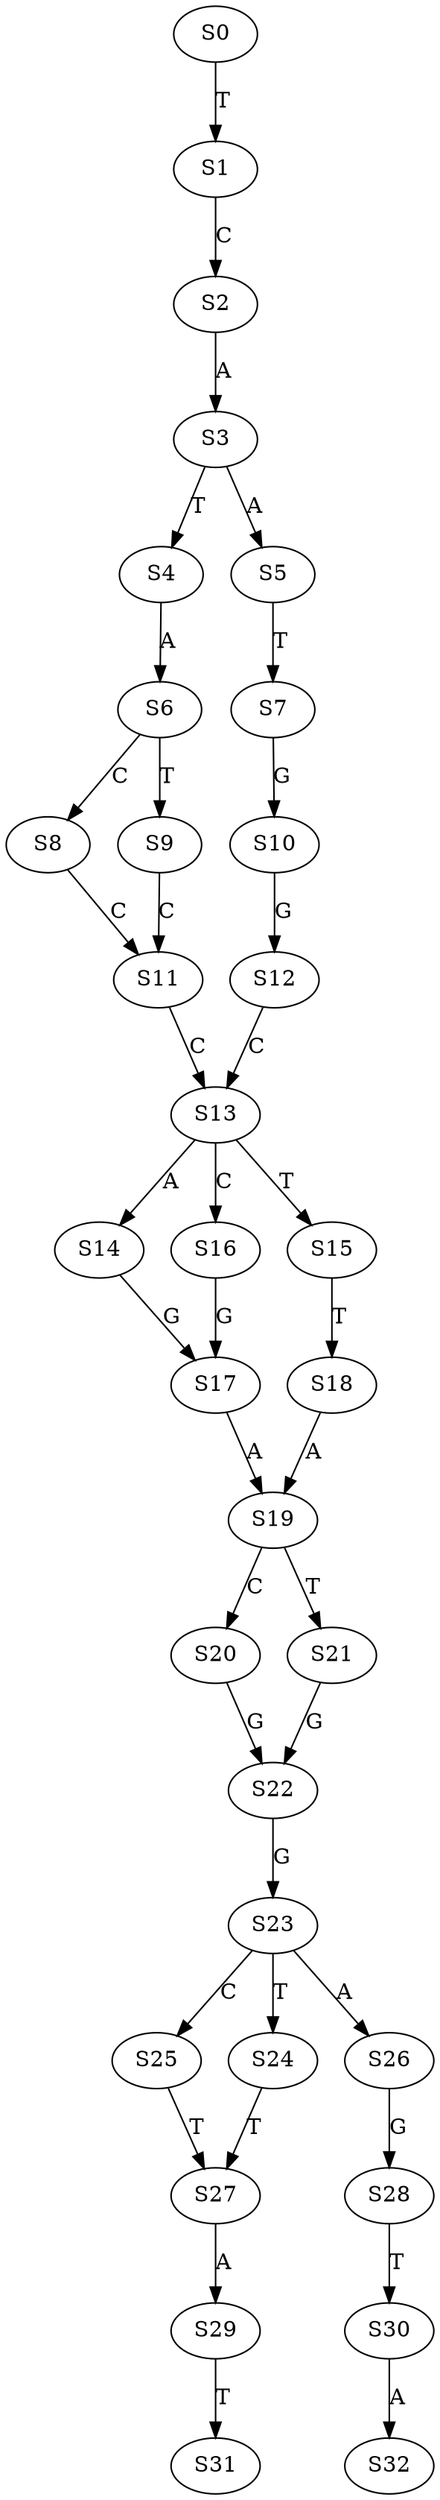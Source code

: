 strict digraph  {
	S0 -> S1 [ label = T ];
	S1 -> S2 [ label = C ];
	S2 -> S3 [ label = A ];
	S3 -> S4 [ label = T ];
	S3 -> S5 [ label = A ];
	S4 -> S6 [ label = A ];
	S5 -> S7 [ label = T ];
	S6 -> S8 [ label = C ];
	S6 -> S9 [ label = T ];
	S7 -> S10 [ label = G ];
	S8 -> S11 [ label = C ];
	S9 -> S11 [ label = C ];
	S10 -> S12 [ label = G ];
	S11 -> S13 [ label = C ];
	S12 -> S13 [ label = C ];
	S13 -> S14 [ label = A ];
	S13 -> S15 [ label = T ];
	S13 -> S16 [ label = C ];
	S14 -> S17 [ label = G ];
	S15 -> S18 [ label = T ];
	S16 -> S17 [ label = G ];
	S17 -> S19 [ label = A ];
	S18 -> S19 [ label = A ];
	S19 -> S20 [ label = C ];
	S19 -> S21 [ label = T ];
	S20 -> S22 [ label = G ];
	S21 -> S22 [ label = G ];
	S22 -> S23 [ label = G ];
	S23 -> S24 [ label = T ];
	S23 -> S25 [ label = C ];
	S23 -> S26 [ label = A ];
	S24 -> S27 [ label = T ];
	S25 -> S27 [ label = T ];
	S26 -> S28 [ label = G ];
	S27 -> S29 [ label = A ];
	S28 -> S30 [ label = T ];
	S29 -> S31 [ label = T ];
	S30 -> S32 [ label = A ];
}

